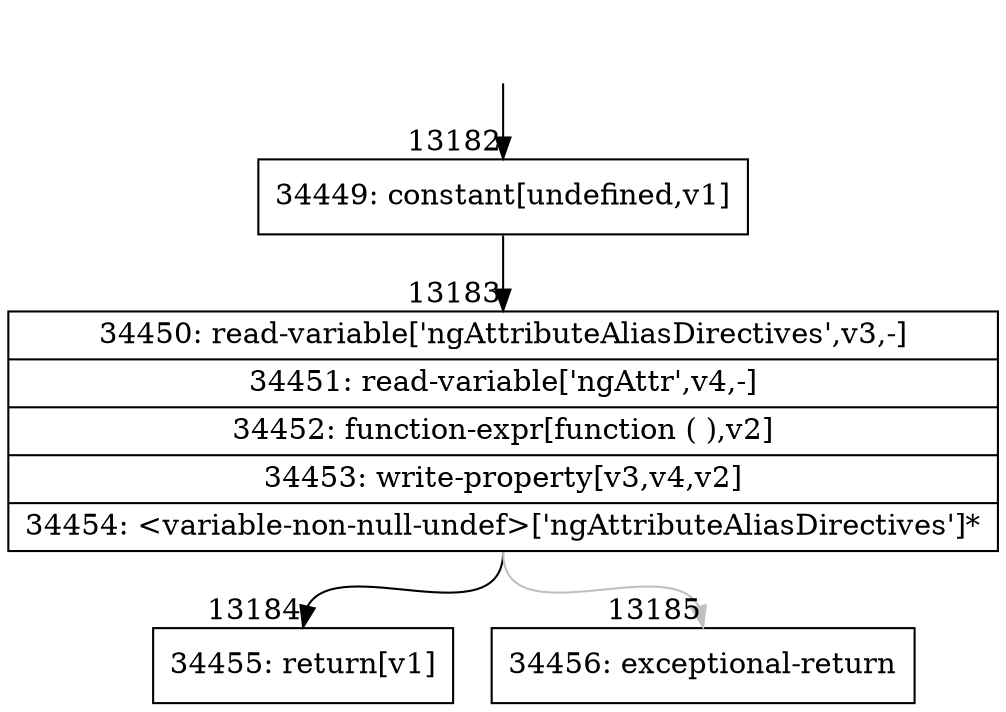 digraph {
rankdir="TD"
BB_entry1014[shape=none,label=""];
BB_entry1014 -> BB13182 [tailport=s, headport=n, headlabel="    13182"]
BB13182 [shape=record label="{34449: constant[undefined,v1]}" ] 
BB13182 -> BB13183 [tailport=s, headport=n, headlabel="      13183"]
BB13183 [shape=record label="{34450: read-variable['ngAttributeAliasDirectives',v3,-]|34451: read-variable['ngAttr',v4,-]|34452: function-expr[function ( ),v2]|34453: write-property[v3,v4,v2]|34454: \<variable-non-null-undef\>['ngAttributeAliasDirectives']*}" ] 
BB13183 -> BB13184 [tailport=s, headport=n, headlabel="      13184"]
BB13183 -> BB13185 [tailport=s, headport=n, color=gray, headlabel="      13185"]
BB13184 [shape=record label="{34455: return[v1]}" ] 
BB13185 [shape=record label="{34456: exceptional-return}" ] 
//#$~ 19813
}
